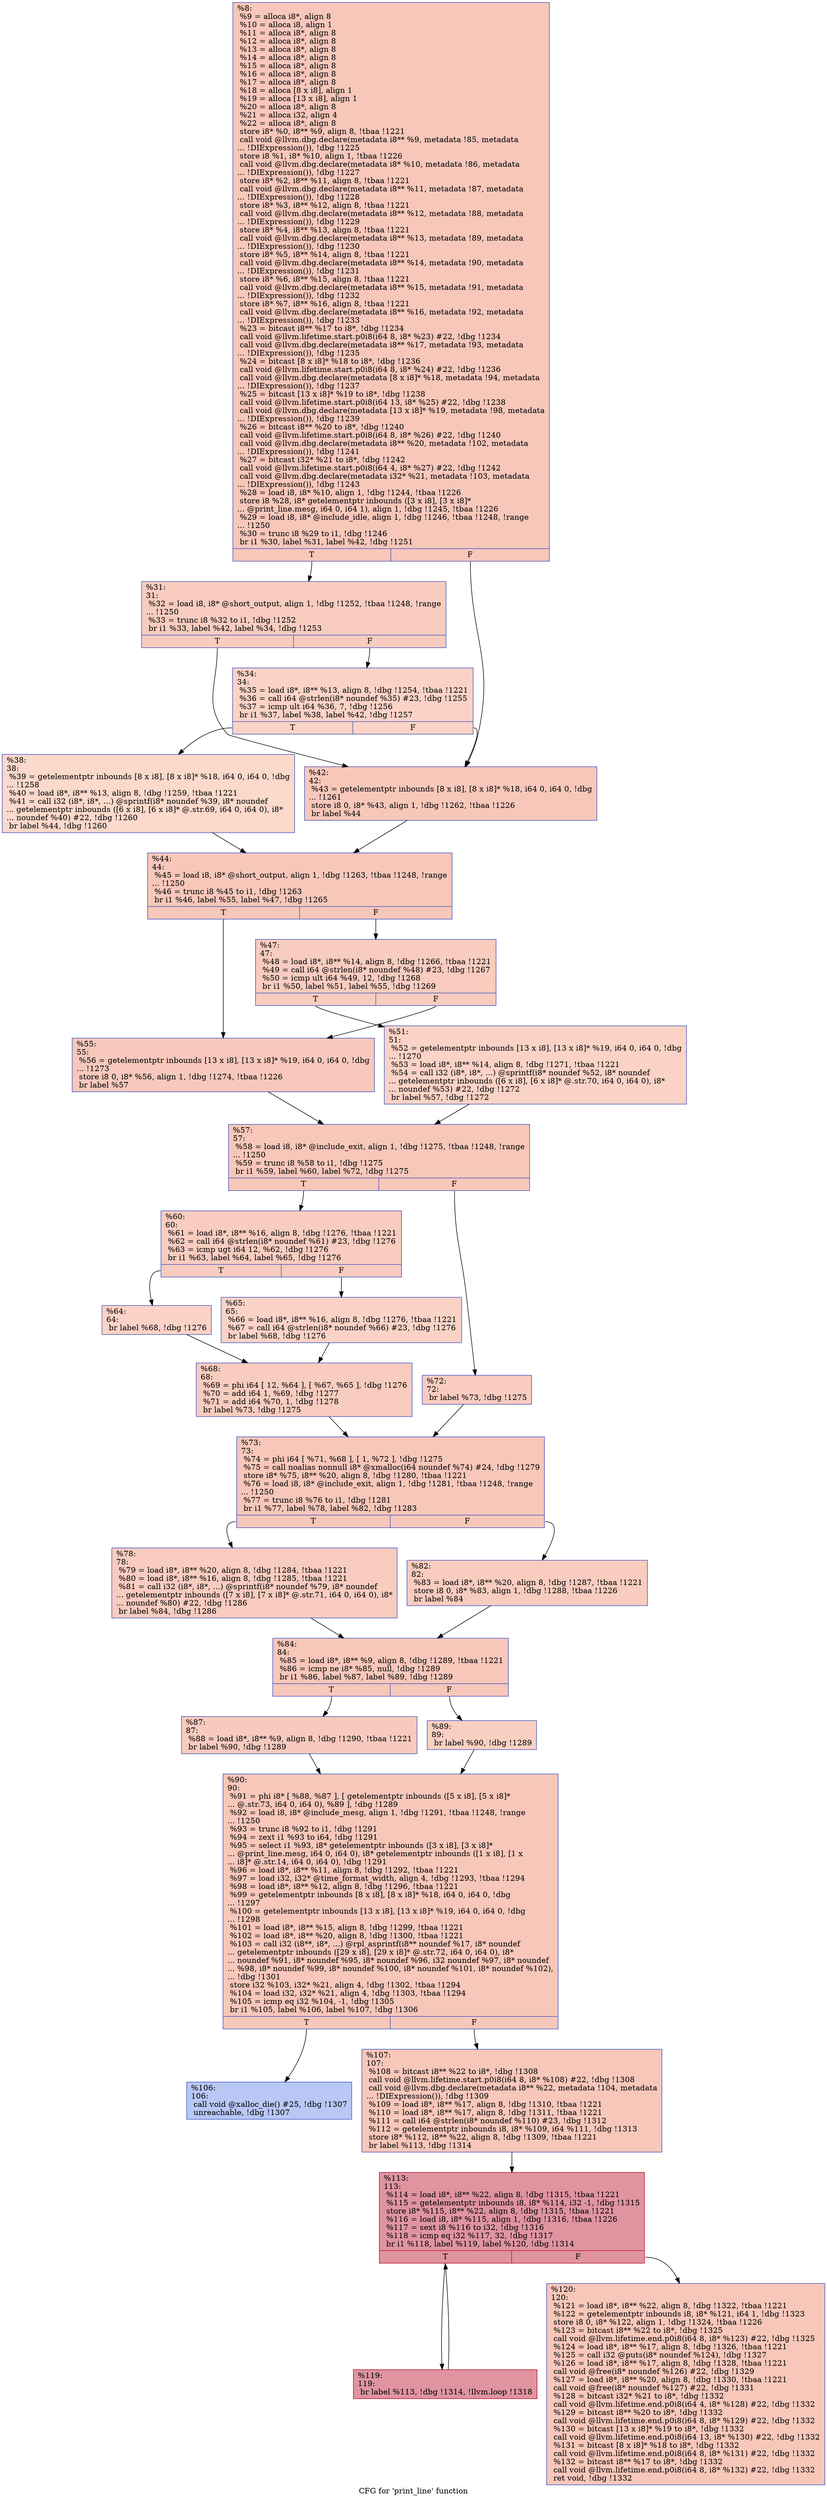 digraph "CFG for 'print_line' function" {
	label="CFG for 'print_line' function";

	Node0x119b4f0 [shape=record,color="#3d50c3ff", style=filled, fillcolor="#ec7f6370",label="{%8:\l  %9 = alloca i8*, align 8\l  %10 = alloca i8, align 1\l  %11 = alloca i8*, align 8\l  %12 = alloca i8*, align 8\l  %13 = alloca i8*, align 8\l  %14 = alloca i8*, align 8\l  %15 = alloca i8*, align 8\l  %16 = alloca i8*, align 8\l  %17 = alloca i8*, align 8\l  %18 = alloca [8 x i8], align 1\l  %19 = alloca [13 x i8], align 1\l  %20 = alloca i8*, align 8\l  %21 = alloca i32, align 4\l  %22 = alloca i8*, align 8\l  store i8* %0, i8** %9, align 8, !tbaa !1221\l  call void @llvm.dbg.declare(metadata i8** %9, metadata !85, metadata\l... !DIExpression()), !dbg !1225\l  store i8 %1, i8* %10, align 1, !tbaa !1226\l  call void @llvm.dbg.declare(metadata i8* %10, metadata !86, metadata\l... !DIExpression()), !dbg !1227\l  store i8* %2, i8** %11, align 8, !tbaa !1221\l  call void @llvm.dbg.declare(metadata i8** %11, metadata !87, metadata\l... !DIExpression()), !dbg !1228\l  store i8* %3, i8** %12, align 8, !tbaa !1221\l  call void @llvm.dbg.declare(metadata i8** %12, metadata !88, metadata\l... !DIExpression()), !dbg !1229\l  store i8* %4, i8** %13, align 8, !tbaa !1221\l  call void @llvm.dbg.declare(metadata i8** %13, metadata !89, metadata\l... !DIExpression()), !dbg !1230\l  store i8* %5, i8** %14, align 8, !tbaa !1221\l  call void @llvm.dbg.declare(metadata i8** %14, metadata !90, metadata\l... !DIExpression()), !dbg !1231\l  store i8* %6, i8** %15, align 8, !tbaa !1221\l  call void @llvm.dbg.declare(metadata i8** %15, metadata !91, metadata\l... !DIExpression()), !dbg !1232\l  store i8* %7, i8** %16, align 8, !tbaa !1221\l  call void @llvm.dbg.declare(metadata i8** %16, metadata !92, metadata\l... !DIExpression()), !dbg !1233\l  %23 = bitcast i8** %17 to i8*, !dbg !1234\l  call void @llvm.lifetime.start.p0i8(i64 8, i8* %23) #22, !dbg !1234\l  call void @llvm.dbg.declare(metadata i8** %17, metadata !93, metadata\l... !DIExpression()), !dbg !1235\l  %24 = bitcast [8 x i8]* %18 to i8*, !dbg !1236\l  call void @llvm.lifetime.start.p0i8(i64 8, i8* %24) #22, !dbg !1236\l  call void @llvm.dbg.declare(metadata [8 x i8]* %18, metadata !94, metadata\l... !DIExpression()), !dbg !1237\l  %25 = bitcast [13 x i8]* %19 to i8*, !dbg !1238\l  call void @llvm.lifetime.start.p0i8(i64 13, i8* %25) #22, !dbg !1238\l  call void @llvm.dbg.declare(metadata [13 x i8]* %19, metadata !98, metadata\l... !DIExpression()), !dbg !1239\l  %26 = bitcast i8** %20 to i8*, !dbg !1240\l  call void @llvm.lifetime.start.p0i8(i64 8, i8* %26) #22, !dbg !1240\l  call void @llvm.dbg.declare(metadata i8** %20, metadata !102, metadata\l... !DIExpression()), !dbg !1241\l  %27 = bitcast i32* %21 to i8*, !dbg !1242\l  call void @llvm.lifetime.start.p0i8(i64 4, i8* %27) #22, !dbg !1242\l  call void @llvm.dbg.declare(metadata i32* %21, metadata !103, metadata\l... !DIExpression()), !dbg !1243\l  %28 = load i8, i8* %10, align 1, !dbg !1244, !tbaa !1226\l  store i8 %28, i8* getelementptr inbounds ([3 x i8], [3 x i8]*\l... @print_line.mesg, i64 0, i64 1), align 1, !dbg !1245, !tbaa !1226\l  %29 = load i8, i8* @include_idle, align 1, !dbg !1246, !tbaa !1248, !range\l... !1250\l  %30 = trunc i8 %29 to i1, !dbg !1246\l  br i1 %30, label %31, label %42, !dbg !1251\l|{<s0>T|<s1>F}}"];
	Node0x119b4f0:s0 -> Node0x119d0e0;
	Node0x119b4f0:s1 -> Node0x119d1d0;
	Node0x119d0e0 [shape=record,color="#3d50c3ff", style=filled, fillcolor="#f08b6e70",label="{%31:\l31:                                               \l  %32 = load i8, i8* @short_output, align 1, !dbg !1252, !tbaa !1248, !range\l... !1250\l  %33 = trunc i8 %32 to i1, !dbg !1252\l  br i1 %33, label %42, label %34, !dbg !1253\l|{<s0>T|<s1>F}}"];
	Node0x119d0e0:s0 -> Node0x119d1d0;
	Node0x119d0e0:s1 -> Node0x119d130;
	Node0x119d130 [shape=record,color="#3d50c3ff", style=filled, fillcolor="#f59c7d70",label="{%34:\l34:                                               \l  %35 = load i8*, i8** %13, align 8, !dbg !1254, !tbaa !1221\l  %36 = call i64 @strlen(i8* noundef %35) #23, !dbg !1255\l  %37 = icmp ult i64 %36, 7, !dbg !1256\l  br i1 %37, label %38, label %42, !dbg !1257\l|{<s0>T|<s1>F}}"];
	Node0x119d130:s0 -> Node0x119d180;
	Node0x119d130:s1 -> Node0x119d1d0;
	Node0x119d180 [shape=record,color="#3d50c3ff", style=filled, fillcolor="#f7a88970",label="{%38:\l38:                                               \l  %39 = getelementptr inbounds [8 x i8], [8 x i8]* %18, i64 0, i64 0, !dbg\l... !1258\l  %40 = load i8*, i8** %13, align 8, !dbg !1259, !tbaa !1221\l  %41 = call i32 (i8*, i8*, ...) @sprintf(i8* noundef %39, i8* noundef\l... getelementptr inbounds ([6 x i8], [6 x i8]* @.str.69, i64 0, i64 0), i8*\l... noundef %40) #22, !dbg !1260\l  br label %44, !dbg !1260\l}"];
	Node0x119d180 -> Node0x119d220;
	Node0x119d1d0 [shape=record,color="#3d50c3ff", style=filled, fillcolor="#ec7f6370",label="{%42:\l42:                                               \l  %43 = getelementptr inbounds [8 x i8], [8 x i8]* %18, i64 0, i64 0, !dbg\l... !1261\l  store i8 0, i8* %43, align 1, !dbg !1262, !tbaa !1226\l  br label %44\l}"];
	Node0x119d1d0 -> Node0x119d220;
	Node0x119d220 [shape=record,color="#3d50c3ff", style=filled, fillcolor="#ec7f6370",label="{%44:\l44:                                               \l  %45 = load i8, i8* @short_output, align 1, !dbg !1263, !tbaa !1248, !range\l... !1250\l  %46 = trunc i8 %45 to i1, !dbg !1263\l  br i1 %46, label %55, label %47, !dbg !1265\l|{<s0>T|<s1>F}}"];
	Node0x119d220:s0 -> Node0x119d310;
	Node0x119d220:s1 -> Node0x119d270;
	Node0x119d270 [shape=record,color="#3d50c3ff", style=filled, fillcolor="#f08b6e70",label="{%47:\l47:                                               \l  %48 = load i8*, i8** %14, align 8, !dbg !1266, !tbaa !1221\l  %49 = call i64 @strlen(i8* noundef %48) #23, !dbg !1267\l  %50 = icmp ult i64 %49, 12, !dbg !1268\l  br i1 %50, label %51, label %55, !dbg !1269\l|{<s0>T|<s1>F}}"];
	Node0x119d270:s0 -> Node0x119d2c0;
	Node0x119d270:s1 -> Node0x119d310;
	Node0x119d2c0 [shape=record,color="#3d50c3ff", style=filled, fillcolor="#f59c7d70",label="{%51:\l51:                                               \l  %52 = getelementptr inbounds [13 x i8], [13 x i8]* %19, i64 0, i64 0, !dbg\l... !1270\l  %53 = load i8*, i8** %14, align 8, !dbg !1271, !tbaa !1221\l  %54 = call i32 (i8*, i8*, ...) @sprintf(i8* noundef %52, i8* noundef\l... getelementptr inbounds ([6 x i8], [6 x i8]* @.str.70, i64 0, i64 0), i8*\l... noundef %53) #22, !dbg !1272\l  br label %57, !dbg !1272\l}"];
	Node0x119d2c0 -> Node0x119d360;
	Node0x119d310 [shape=record,color="#3d50c3ff", style=filled, fillcolor="#ed836670",label="{%55:\l55:                                               \l  %56 = getelementptr inbounds [13 x i8], [13 x i8]* %19, i64 0, i64 0, !dbg\l... !1273\l  store i8 0, i8* %56, align 1, !dbg !1274, !tbaa !1226\l  br label %57\l}"];
	Node0x119d310 -> Node0x119d360;
	Node0x119d360 [shape=record,color="#3d50c3ff", style=filled, fillcolor="#ec7f6370",label="{%57:\l57:                                               \l  %58 = load i8, i8* @include_exit, align 1, !dbg !1275, !tbaa !1248, !range\l... !1250\l  %59 = trunc i8 %58 to i1, !dbg !1275\l  br i1 %59, label %60, label %72, !dbg !1275\l|{<s0>T|<s1>F}}"];
	Node0x119d360:s0 -> Node0x119d3b0;
	Node0x119d360:s1 -> Node0x119d4f0;
	Node0x119d3b0 [shape=record,color="#3d50c3ff", style=filled, fillcolor="#f08b6e70",label="{%60:\l60:                                               \l  %61 = load i8*, i8** %16, align 8, !dbg !1276, !tbaa !1221\l  %62 = call i64 @strlen(i8* noundef %61) #23, !dbg !1276\l  %63 = icmp ugt i64 12, %62, !dbg !1276\l  br i1 %63, label %64, label %65, !dbg !1276\l|{<s0>T|<s1>F}}"];
	Node0x119d3b0:s0 -> Node0x119d400;
	Node0x119d3b0:s1 -> Node0x119d450;
	Node0x119d400 [shape=record,color="#3d50c3ff", style=filled, fillcolor="#f59c7d70",label="{%64:\l64:                                               \l  br label %68, !dbg !1276\l}"];
	Node0x119d400 -> Node0x119d4a0;
	Node0x119d450 [shape=record,color="#3d50c3ff", style=filled, fillcolor="#f59c7d70",label="{%65:\l65:                                               \l  %66 = load i8*, i8** %16, align 8, !dbg !1276, !tbaa !1221\l  %67 = call i64 @strlen(i8* noundef %66) #23, !dbg !1276\l  br label %68, !dbg !1276\l}"];
	Node0x119d450 -> Node0x119d4a0;
	Node0x119d4a0 [shape=record,color="#3d50c3ff", style=filled, fillcolor="#f08b6e70",label="{%68:\l68:                                               \l  %69 = phi i64 [ 12, %64 ], [ %67, %65 ], !dbg !1276\l  %70 = add i64 1, %69, !dbg !1277\l  %71 = add i64 %70, 1, !dbg !1278\l  br label %73, !dbg !1275\l}"];
	Node0x119d4a0 -> Node0x119d540;
	Node0x119d4f0 [shape=record,color="#3d50c3ff", style=filled, fillcolor="#f08b6e70",label="{%72:\l72:                                               \l  br label %73, !dbg !1275\l}"];
	Node0x119d4f0 -> Node0x119d540;
	Node0x119d540 [shape=record,color="#3d50c3ff", style=filled, fillcolor="#ec7f6370",label="{%73:\l73:                                               \l  %74 = phi i64 [ %71, %68 ], [ 1, %72 ], !dbg !1275\l  %75 = call noalias nonnull i8* @xmalloc(i64 noundef %74) #24, !dbg !1279\l  store i8* %75, i8** %20, align 8, !dbg !1280, !tbaa !1221\l  %76 = load i8, i8* @include_exit, align 1, !dbg !1281, !tbaa !1248, !range\l... !1250\l  %77 = trunc i8 %76 to i1, !dbg !1281\l  br i1 %77, label %78, label %82, !dbg !1283\l|{<s0>T|<s1>F}}"];
	Node0x119d540:s0 -> Node0x119d590;
	Node0x119d540:s1 -> Node0x119d5e0;
	Node0x119d590 [shape=record,color="#3d50c3ff", style=filled, fillcolor="#f08b6e70",label="{%78:\l78:                                               \l  %79 = load i8*, i8** %20, align 8, !dbg !1284, !tbaa !1221\l  %80 = load i8*, i8** %16, align 8, !dbg !1285, !tbaa !1221\l  %81 = call i32 (i8*, i8*, ...) @sprintf(i8* noundef %79, i8* noundef\l... getelementptr inbounds ([7 x i8], [7 x i8]* @.str.71, i64 0, i64 0), i8*\l... noundef %80) #22, !dbg !1286\l  br label %84, !dbg !1286\l}"];
	Node0x119d590 -> Node0x119d630;
	Node0x119d5e0 [shape=record,color="#3d50c3ff", style=filled, fillcolor="#f08b6e70",label="{%82:\l82:                                               \l  %83 = load i8*, i8** %20, align 8, !dbg !1287, !tbaa !1221\l  store i8 0, i8* %83, align 1, !dbg !1288, !tbaa !1226\l  br label %84\l}"];
	Node0x119d5e0 -> Node0x119d630;
	Node0x119d630 [shape=record,color="#3d50c3ff", style=filled, fillcolor="#ec7f6370",label="{%84:\l84:                                               \l  %85 = load i8*, i8** %9, align 8, !dbg !1289, !tbaa !1221\l  %86 = icmp ne i8* %85, null, !dbg !1289\l  br i1 %86, label %87, label %89, !dbg !1289\l|{<s0>T|<s1>F}}"];
	Node0x119d630:s0 -> Node0x119d680;
	Node0x119d630:s1 -> Node0x119d6d0;
	Node0x119d680 [shape=record,color="#3d50c3ff", style=filled, fillcolor="#ef886b70",label="{%87:\l87:                                               \l  %88 = load i8*, i8** %9, align 8, !dbg !1290, !tbaa !1221\l  br label %90, !dbg !1289\l}"];
	Node0x119d680 -> Node0x119d720;
	Node0x119d6d0 [shape=record,color="#3d50c3ff", style=filled, fillcolor="#f3947570",label="{%89:\l89:                                               \l  br label %90, !dbg !1289\l}"];
	Node0x119d6d0 -> Node0x119d720;
	Node0x119d720 [shape=record,color="#3d50c3ff", style=filled, fillcolor="#ec7f6370",label="{%90:\l90:                                               \l  %91 = phi i8* [ %88, %87 ], [ getelementptr inbounds ([5 x i8], [5 x i8]*\l... @.str.73, i64 0, i64 0), %89 ], !dbg !1289\l  %92 = load i8, i8* @include_mesg, align 1, !dbg !1291, !tbaa !1248, !range\l... !1250\l  %93 = trunc i8 %92 to i1, !dbg !1291\l  %94 = zext i1 %93 to i64, !dbg !1291\l  %95 = select i1 %93, i8* getelementptr inbounds ([3 x i8], [3 x i8]*\l... @print_line.mesg, i64 0, i64 0), i8* getelementptr inbounds ([1 x i8], [1 x\l... i8]* @.str.14, i64 0, i64 0), !dbg !1291\l  %96 = load i8*, i8** %11, align 8, !dbg !1292, !tbaa !1221\l  %97 = load i32, i32* @time_format_width, align 4, !dbg !1293, !tbaa !1294\l  %98 = load i8*, i8** %12, align 8, !dbg !1296, !tbaa !1221\l  %99 = getelementptr inbounds [8 x i8], [8 x i8]* %18, i64 0, i64 0, !dbg\l... !1297\l  %100 = getelementptr inbounds [13 x i8], [13 x i8]* %19, i64 0, i64 0, !dbg\l... !1298\l  %101 = load i8*, i8** %15, align 8, !dbg !1299, !tbaa !1221\l  %102 = load i8*, i8** %20, align 8, !dbg !1300, !tbaa !1221\l  %103 = call i32 (i8**, i8*, ...) @rpl_asprintf(i8** noundef %17, i8* noundef\l... getelementptr inbounds ([29 x i8], [29 x i8]* @.str.72, i64 0, i64 0), i8*\l... noundef %91, i8* noundef %95, i8* noundef %96, i32 noundef %97, i8* noundef\l... %98, i8* noundef %99, i8* noundef %100, i8* noundef %101, i8* noundef %102),\l... !dbg !1301\l  store i32 %103, i32* %21, align 4, !dbg !1302, !tbaa !1294\l  %104 = load i32, i32* %21, align 4, !dbg !1303, !tbaa !1294\l  %105 = icmp eq i32 %104, -1, !dbg !1305\l  br i1 %105, label %106, label %107, !dbg !1306\l|{<s0>T|<s1>F}}"];
	Node0x119d720:s0 -> Node0x119d770;
	Node0x119d720:s1 -> Node0x119d7c0;
	Node0x119d770 [shape=record,color="#3d50c3ff", style=filled, fillcolor="#5f7fe870",label="{%106:\l106:                                              \l  call void @xalloc_die() #25, !dbg !1307\l  unreachable, !dbg !1307\l}"];
	Node0x119d7c0 [shape=record,color="#3d50c3ff", style=filled, fillcolor="#ec7f6370",label="{%107:\l107:                                              \l  %108 = bitcast i8** %22 to i8*, !dbg !1308\l  call void @llvm.lifetime.start.p0i8(i64 8, i8* %108) #22, !dbg !1308\l  call void @llvm.dbg.declare(metadata i8** %22, metadata !104, metadata\l... !DIExpression()), !dbg !1309\l  %109 = load i8*, i8** %17, align 8, !dbg !1310, !tbaa !1221\l  %110 = load i8*, i8** %17, align 8, !dbg !1311, !tbaa !1221\l  %111 = call i64 @strlen(i8* noundef %110) #23, !dbg !1312\l  %112 = getelementptr inbounds i8, i8* %109, i64 %111, !dbg !1313\l  store i8* %112, i8** %22, align 8, !dbg !1309, !tbaa !1221\l  br label %113, !dbg !1314\l}"];
	Node0x119d7c0 -> Node0x119d810;
	Node0x119d810 [shape=record,color="#b70d28ff", style=filled, fillcolor="#b70d2870",label="{%113:\l113:                                              \l  %114 = load i8*, i8** %22, align 8, !dbg !1315, !tbaa !1221\l  %115 = getelementptr inbounds i8, i8* %114, i32 -1, !dbg !1315\l  store i8* %115, i8** %22, align 8, !dbg !1315, !tbaa !1221\l  %116 = load i8, i8* %115, align 1, !dbg !1316, !tbaa !1226\l  %117 = sext i8 %116 to i32, !dbg !1316\l  %118 = icmp eq i32 %117, 32, !dbg !1317\l  br i1 %118, label %119, label %120, !dbg !1314\l|{<s0>T|<s1>F}}"];
	Node0x119d810:s0 -> Node0x119d860;
	Node0x119d810:s1 -> Node0x119d8b0;
	Node0x119d860 [shape=record,color="#b70d28ff", style=filled, fillcolor="#b70d2870",label="{%119:\l119:                                              \l  br label %113, !dbg !1314, !llvm.loop !1318\l}"];
	Node0x119d860 -> Node0x119d810;
	Node0x119d8b0 [shape=record,color="#3d50c3ff", style=filled, fillcolor="#ec7f6370",label="{%120:\l120:                                              \l  %121 = load i8*, i8** %22, align 8, !dbg !1322, !tbaa !1221\l  %122 = getelementptr inbounds i8, i8* %121, i64 1, !dbg !1323\l  store i8 0, i8* %122, align 1, !dbg !1324, !tbaa !1226\l  %123 = bitcast i8** %22 to i8*, !dbg !1325\l  call void @llvm.lifetime.end.p0i8(i64 8, i8* %123) #22, !dbg !1325\l  %124 = load i8*, i8** %17, align 8, !dbg !1326, !tbaa !1221\l  %125 = call i32 @puts(i8* noundef %124), !dbg !1327\l  %126 = load i8*, i8** %17, align 8, !dbg !1328, !tbaa !1221\l  call void @free(i8* noundef %126) #22, !dbg !1329\l  %127 = load i8*, i8** %20, align 8, !dbg !1330, !tbaa !1221\l  call void @free(i8* noundef %127) #22, !dbg !1331\l  %128 = bitcast i32* %21 to i8*, !dbg !1332\l  call void @llvm.lifetime.end.p0i8(i64 4, i8* %128) #22, !dbg !1332\l  %129 = bitcast i8** %20 to i8*, !dbg !1332\l  call void @llvm.lifetime.end.p0i8(i64 8, i8* %129) #22, !dbg !1332\l  %130 = bitcast [13 x i8]* %19 to i8*, !dbg !1332\l  call void @llvm.lifetime.end.p0i8(i64 13, i8* %130) #22, !dbg !1332\l  %131 = bitcast [8 x i8]* %18 to i8*, !dbg !1332\l  call void @llvm.lifetime.end.p0i8(i64 8, i8* %131) #22, !dbg !1332\l  %132 = bitcast i8** %17 to i8*, !dbg !1332\l  call void @llvm.lifetime.end.p0i8(i64 8, i8* %132) #22, !dbg !1332\l  ret void, !dbg !1332\l}"];
}

